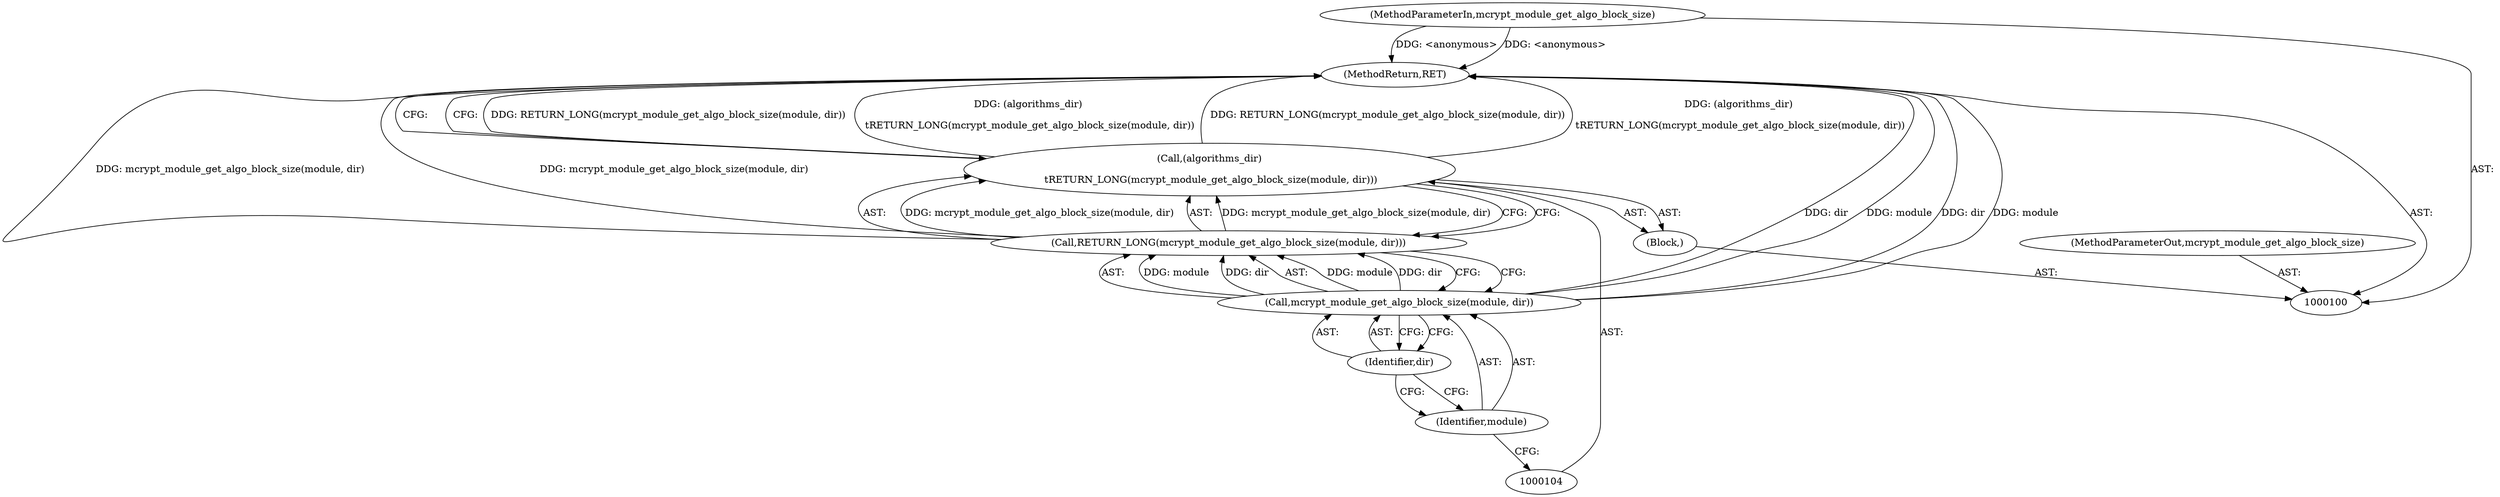 digraph "0_php-src_6c5211a0cef0cc2854eaa387e0eb036e012904d0?w=1_9" {
"1000109" [label="(MethodReturn,RET)"];
"1000101" [label="(MethodParameterIn,mcrypt_module_get_algo_block_size)"];
"1000129" [label="(MethodParameterOut,mcrypt_module_get_algo_block_size)"];
"1000102" [label="(Block,)"];
"1000103" [label="(Call,(algorithms_dir)\n\n \tRETURN_LONG(mcrypt_module_get_algo_block_size(module, dir)))"];
"1000106" [label="(Call,mcrypt_module_get_algo_block_size(module, dir))"];
"1000105" [label="(Call,RETURN_LONG(mcrypt_module_get_algo_block_size(module, dir)))"];
"1000107" [label="(Identifier,module)"];
"1000108" [label="(Identifier,dir)"];
"1000109" -> "1000100"  [label="AST: "];
"1000109" -> "1000103"  [label="CFG: "];
"1000106" -> "1000109"  [label="DDG: dir"];
"1000106" -> "1000109"  [label="DDG: module"];
"1000103" -> "1000109"  [label="DDG: RETURN_LONG(mcrypt_module_get_algo_block_size(module, dir))"];
"1000103" -> "1000109"  [label="DDG: (algorithms_dir)\n\n \tRETURN_LONG(mcrypt_module_get_algo_block_size(module, dir))"];
"1000101" -> "1000109"  [label="DDG: <anonymous>"];
"1000105" -> "1000109"  [label="DDG: mcrypt_module_get_algo_block_size(module, dir)"];
"1000101" -> "1000100"  [label="AST: "];
"1000101" -> "1000109"  [label="DDG: <anonymous>"];
"1000129" -> "1000100"  [label="AST: "];
"1000102" -> "1000100"  [label="AST: "];
"1000103" -> "1000102"  [label="AST: "];
"1000103" -> "1000102"  [label="AST: "];
"1000103" -> "1000105"  [label="CFG: "];
"1000104" -> "1000103"  [label="AST: "];
"1000105" -> "1000103"  [label="AST: "];
"1000109" -> "1000103"  [label="CFG: "];
"1000103" -> "1000109"  [label="DDG: RETURN_LONG(mcrypt_module_get_algo_block_size(module, dir))"];
"1000103" -> "1000109"  [label="DDG: (algorithms_dir)\n\n \tRETURN_LONG(mcrypt_module_get_algo_block_size(module, dir))"];
"1000105" -> "1000103"  [label="DDG: mcrypt_module_get_algo_block_size(module, dir)"];
"1000106" -> "1000105"  [label="AST: "];
"1000106" -> "1000108"  [label="CFG: "];
"1000107" -> "1000106"  [label="AST: "];
"1000108" -> "1000106"  [label="AST: "];
"1000105" -> "1000106"  [label="CFG: "];
"1000106" -> "1000109"  [label="DDG: dir"];
"1000106" -> "1000109"  [label="DDG: module"];
"1000106" -> "1000105"  [label="DDG: module"];
"1000106" -> "1000105"  [label="DDG: dir"];
"1000105" -> "1000103"  [label="AST: "];
"1000105" -> "1000106"  [label="CFG: "];
"1000106" -> "1000105"  [label="AST: "];
"1000103" -> "1000105"  [label="CFG: "];
"1000105" -> "1000109"  [label="DDG: mcrypt_module_get_algo_block_size(module, dir)"];
"1000105" -> "1000103"  [label="DDG: mcrypt_module_get_algo_block_size(module, dir)"];
"1000106" -> "1000105"  [label="DDG: module"];
"1000106" -> "1000105"  [label="DDG: dir"];
"1000107" -> "1000106"  [label="AST: "];
"1000107" -> "1000104"  [label="CFG: "];
"1000108" -> "1000107"  [label="CFG: "];
"1000108" -> "1000106"  [label="AST: "];
"1000108" -> "1000107"  [label="CFG: "];
"1000106" -> "1000108"  [label="CFG: "];
}
